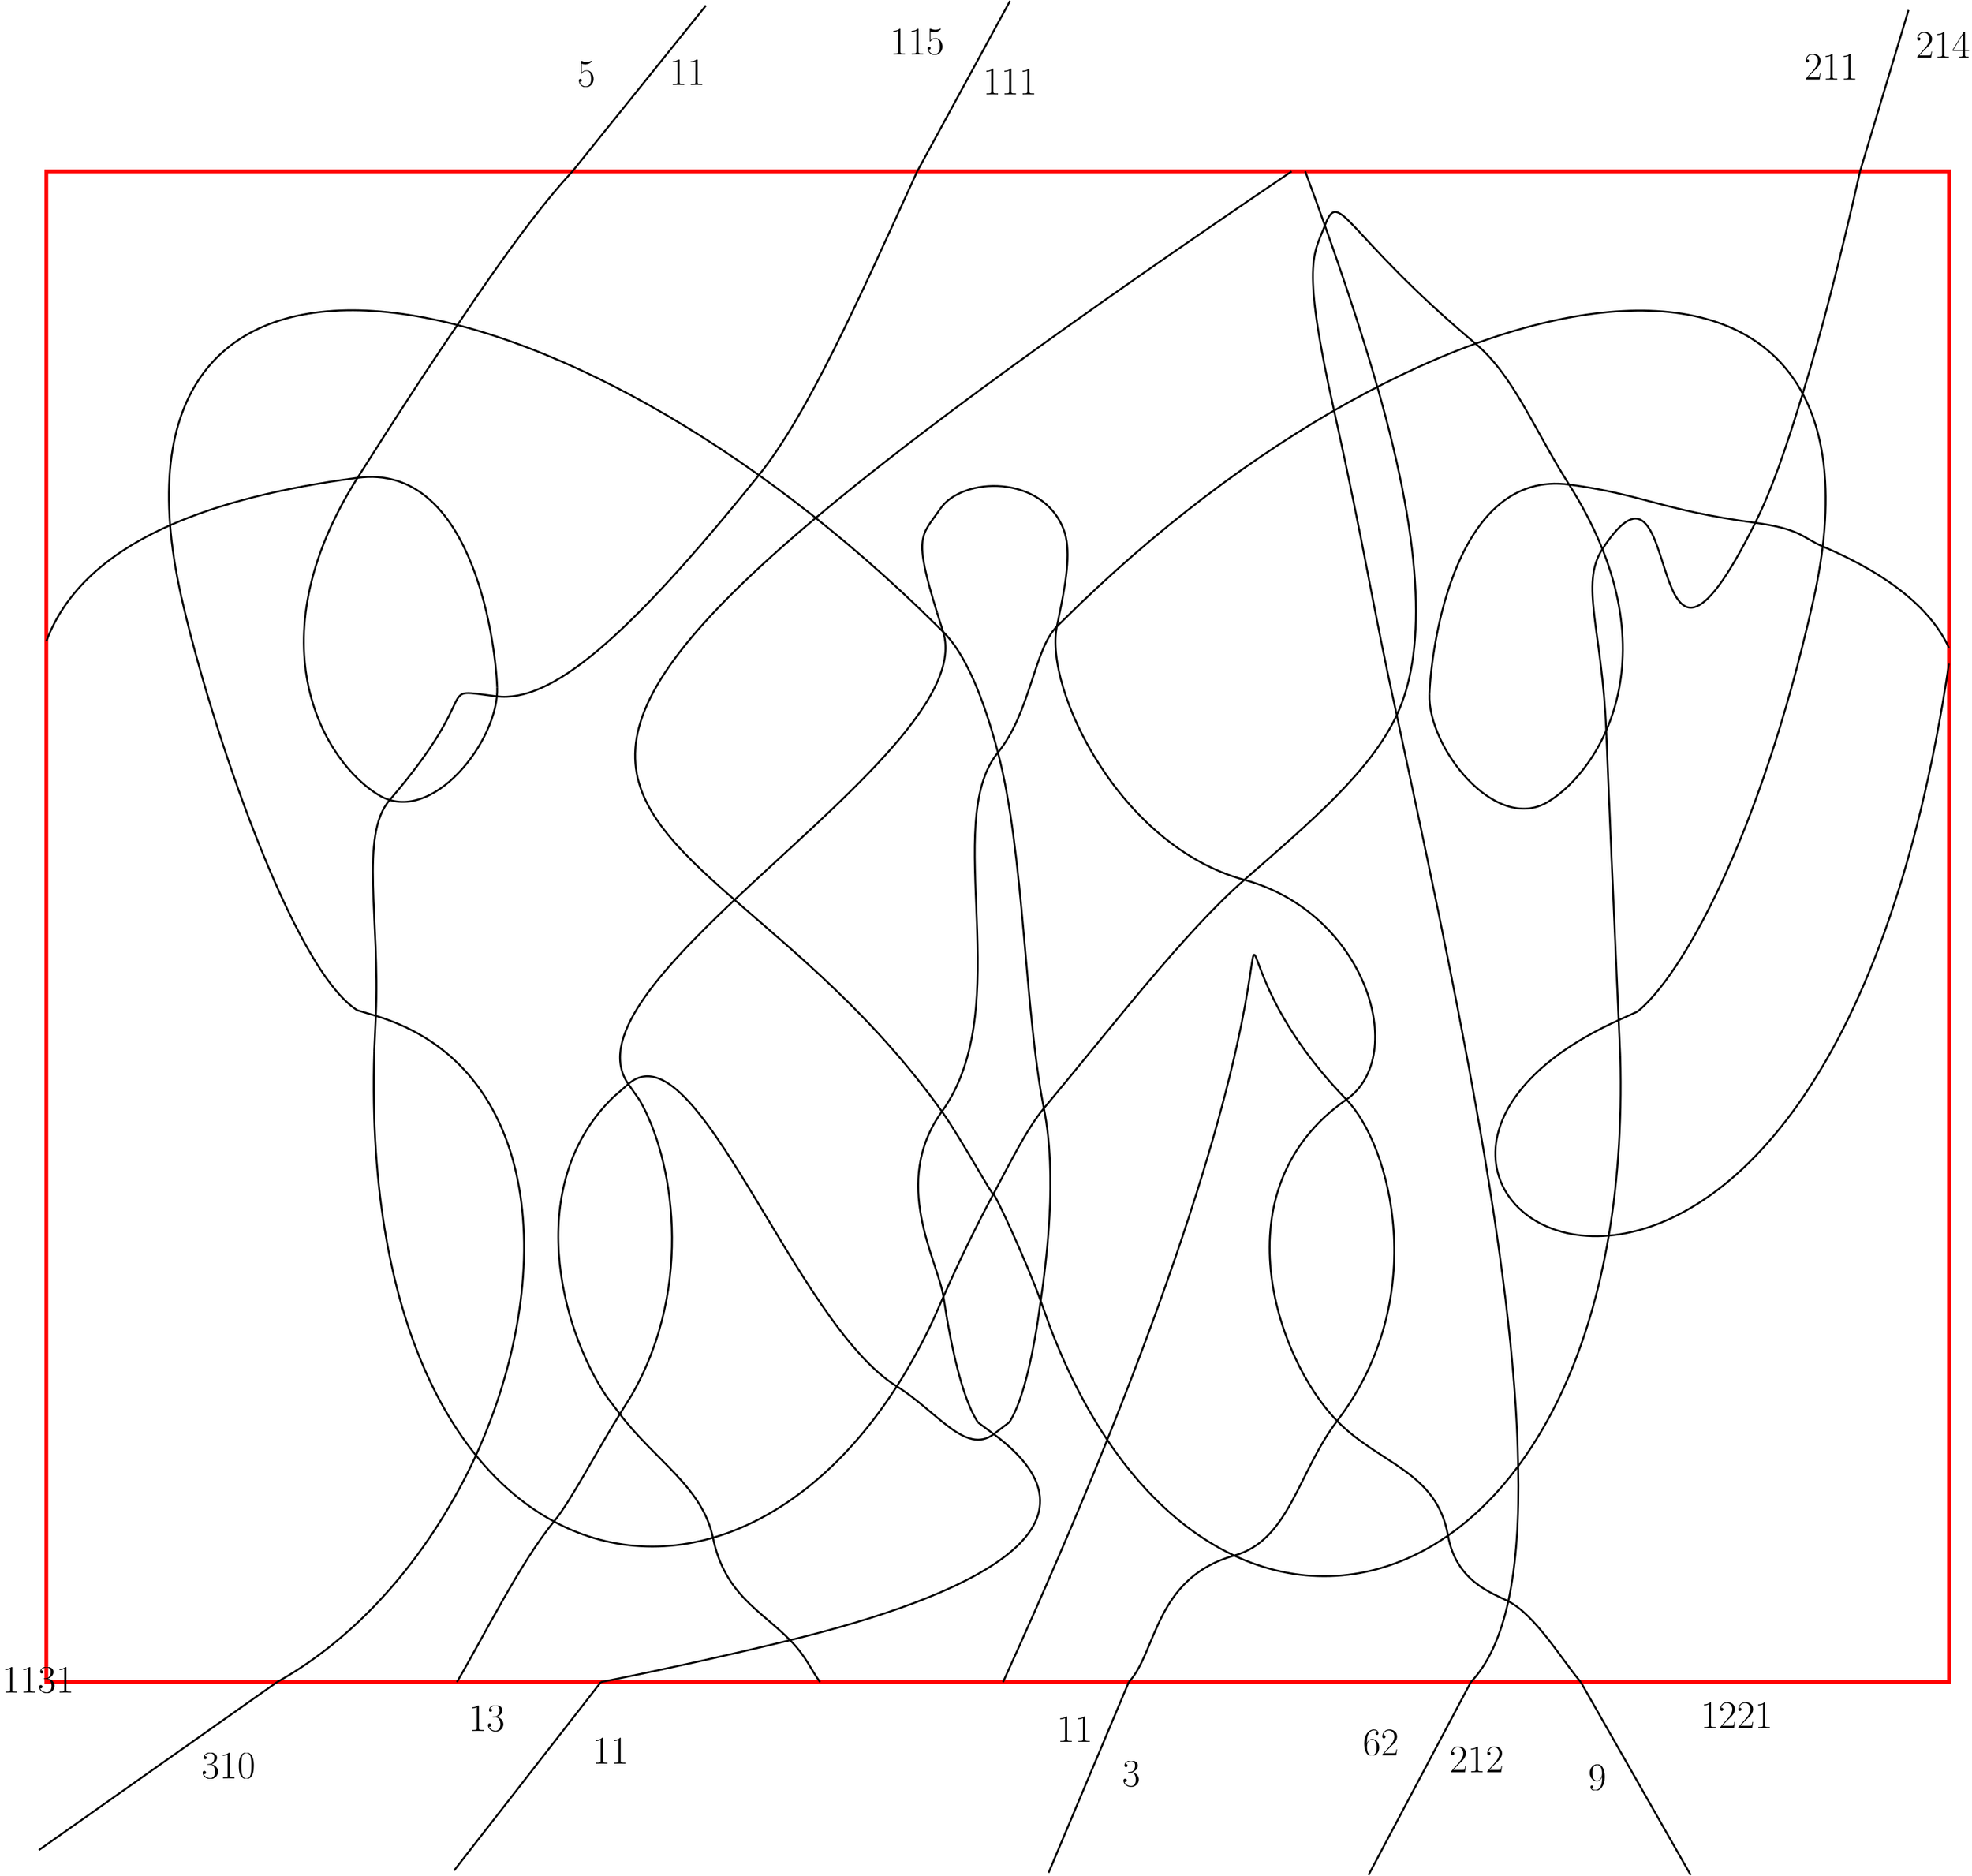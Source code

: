 <?xml version="1.0"?>
<!DOCTYPE ipe SYSTEM "ipe.dtd">
<ipe version="70005" creator="svgtoipe 20091018">
<ipestyle>
<layout paper="1168 987" frame="1168 987" origin="0 0" crop="no"/>
<opacity name="10%" value="0.10"/>
<opacity name="20%" value="0.20"/>
<opacity name="30%" value="0.30"/>
<opacity name="40%" value="0.40"/>
<opacity name="50%" value="0.50"/>
<opacity name="60%" value="0.60"/>
<opacity name="70%" value="0.70"/>
<opacity name="80%" value="0.80"/>
<opacity name="90%" value="0.90"/>
<pathstyle cap="0" join="0" fillrule="wind"/>
</ipestyle>
<page>
<group matrix="1 0 0 -1 0 987.025">
<group matrix="1 0 0 1 85 88.0006">
<path stroke="1 0 0" pen="2" cap="0" join="0">
0 0 m 1000 0 l 1000 794.025 l 0 794.025 l h
</path>
<path stroke="0 0 0" pen="1" cap="0" join="0">
534.649 188.125 m
523.446 159.237 481.412 160.44 469.887 177.285 c
</path>
<path stroke="0 0 0" pen="1" cap="0" join="0">
678.429 656.791 m
646.343 623.941 615.882 534.777 683.303 487.848 c
</path>
<path stroke="0 0 0" pen="1" cap="0" join="0">
678.429 656.791 m
727.979 591.813 706.453 511.674 683.303 487.848 c
</path>
<path stroke="0 0 0" pen="1" cap="0" join="0">
163.585 161.053 m
107.995 248.885 146.908 311.146 174.703 327.823 c
</path>
<path stroke="0 0 0" pen="1" cap="0" join="0">
174.703 327.823 m
202.498 344.5 238.076 298.916 236.964 271.121 c
</path>
<path stroke="0 0 0" pen="1" cap="0" join="0">
236.964 271.121 m
235.852 243.326 222.511 153.27 163.585 161.053 c
</path>
<path stroke="0 0 0" pen="1" cap="0" join="0">
800.338 164.62 m
855.928 252.452 817.015 314.713 789.22 331.39 c
</path>
<path stroke="0 0 0" pen="1" cap="0" join="0">
789.22 331.39 m
761.425 348.068 725.847 302.484 726.959 274.689 c
</path>
<path stroke="0 0 0" pen="1" cap="0" join="0">
726.959 274.689 m
728.071 246.893 741.412 156.837 800.338 164.62 c
</path>
<path stroke="0 0 0" pen="1" cap="0" join="0">
489.703 657.59 m
492.451 659.623 495.199 661.657 497.947 663.691 c
</path>
<path stroke="0 0 0" pen="1" cap="0" join="0">
497.947 663.691 m
500.693 661.599 503.44 659.508 506.186 657.417 c
</path>
<path stroke="0 0 0" pen="1" cap="0" join="0">
827.217 464.843 m
826.942 458.589 826.667 452.335 826.393 446.08 c
</path>
<path stroke="0 0 0" pen="1" cap="0" join="0">
836.3 441.589 m
858.696 423.709 900.082 352.474 928.594 225.955 c
</path>
<path stroke="0 0 0" pen="1" cap="0" join="0">
826.393 446.08 m
829.695 444.583 832.998 443.086 836.3 441.589 c
</path>
<path stroke="0 0 0" pen="1" cap="0" join="0">
70.9864 223.718 m
86.2484 291.444 129.721 419.931 163.49 440.93 c
</path>
<path stroke="0 0 0" pen="1" cap="0" join="0">
163.49 440.93 m
166.722 441.902 169.955 442.873 173.188 443.844 c
</path>
<path stroke="0 0 0" pen="1" cap="0" join="0">
172.349 462.57 m
172.629 456.328 172.908 450.086 173.188 443.844 c
</path>
<path stroke="0 0 0" pen="1" cap="0" join="0">
469.887 177.285 m
459.806 192.019 455.494 190.887 468.189 231.976 c
</path>
<path stroke="0 0 0" pen="1" cap="0" join="0">
468.189 231.976 m
469.242 235.316 470.296 238.656 471.349 241.997 c
</path>
<path stroke="0 0 0" pen="1" cap="0" join="0">
459.233 230.128 m
260.479 39.4507 21.6782 4.91314 70.9864 223.718 c
</path>
<path stroke="0 0 0" pen="1" cap="0" join="0">
471.349 241.997 m
467.311 238.04 463.272 234.084 459.233 230.128 c
</path>
<path stroke="0 0 0" pen="1" cap="0" join="0">
533.193 229.101 m
536.263 213.671 538.614 198.347 534.649 188.125 c
</path>
<path stroke="0 0 0" pen="1" cap="0" join="0">
531.126 239.223 m
531.815 235.849 532.504 232.475 533.193 229.101 c
</path>
<path stroke="0 0 0" pen="1" cap="0" join="0">
928.594 225.955 m
977.902 7.14954 741.237 37.416 543.2 227.393 c
</path>
<path stroke="0 0 0" pen="1" cap="0" join="0">
543.2 227.393 m
539.175 231.337 535.151 235.28 531.126 239.223 c
</path>
<path stroke="0 0 0" pen="1" cap="0" join="0">
307.752 643.023 m
305.651 646.394 303.55 649.765 301.449 653.137 c
</path>
<path stroke="0 0 0" pen="1" cap="0" join="0">
301.449 653.137 m
299.131 650.086 296.813 647.035 294.496 643.984 c
</path>
<path stroke="0 0 0" pen="1" cap="0" join="0">
311.822 488.169 m
329.153 517.907 341 584.813 307.752 643.023 c
</path>
<path stroke="0 0 0" pen="1" cap="0" join="0">
305.896 479.695 m
307.871 482.52 309.847 485.344 311.822 488.169 c
</path>
<path stroke="0 0 0" pen="1" cap="0" join="0">
294.496 643.984 m
269.606 606.99 251.216 532.016 297.965 486.609 c
</path>
<path stroke="0 0 0" pen="1" cap="0" join="0">
297.965 486.609 m
300.608 484.305 303.252 482 305.896 479.695 c
</path>
<path stroke="0 0 0" pen="1" cap="0" join="0">
506.186 657.417 m
511.753 648.72 516.937 630.968 521.12 604.081 c
</path>
<path stroke="0 0 0" pen="1" cap="0" join="0">
521.12 604.081 m
521.622 600.619 522.123 597.156 522.625 593.693 c
</path>
<path stroke="0 0 0" pen="1" cap="0" join="0">
527.636 607.645 m
612.368 829.567 835.536 760.469 827.217 464.843 c
</path>
<path stroke="0 0 0" pen="1" cap="0" join="0">
522.625 593.693 m
524.295 598.344 525.966 602.994 527.636 607.645 c
</path>
<path stroke="0 0 0" pen="1" cap="0" join="0">
473.251 602.28 m
478.057 630.274 483.769 648.74 489.703 657.59 c
</path>
<path stroke="0 0 0" pen="1" cap="0" join="0">
471.512 591.463 m
472.092 595.069 472.671 598.674 473.251 602.28 c
</path>
<path stroke="0 0 0" pen="1" cap="0" join="0">
466.123 603.655 m
375.578 797.983 163.572 757.036 172.349 462.57 c
</path>
<path stroke="0 0 0" pen="1" cap="0" join="0">
471.512 591.463 m
469.716 595.527 467.919 599.591 466.123 603.655 c
</path>
<path stroke="0 0 0" pen="1" cap="0" join="0">
826.393 446.08 m
823.534 381 821.339 331.373 819.857 293.877 c
</path>
<path stroke="0 0 0" pen="1" cap="0" join="0">
923.034 117.118 m
932.295 86.9097 942.416 48.2683 953.262 0 c
</path>
<path stroke="0 0 0" pen="1" cap="0" join="0">
654.495 0 m
539.454 77.9656 458.95 136.306 404.533 182.015 c
</path>
<path stroke="0 0 0" pen="1" cap="0" join="0">
404.533 182.015 m
272.387 293.013 297.804 327.125 361.731 382.897 c
</path>
<path stroke="0 0 0" pen="1" cap="0" join="0">
471.349 241.997 m
482.694 277.966 415.029 332.541 361.731 382.897 c
</path>
<path stroke="0 0 0" pen="1" cap="0" join="0">
361.731 382.897 m
321.579 420.832 289.589 456.379 305.896 479.695 c
</path>
<path stroke="0 0 0" pen="1" cap="0" join="0">
500.157 305.451 m
492.522 276.4 482.954 253.364 471.349 241.997 c
</path>
<path stroke="0 0 0" pen="1" cap="0" join="0">
361.731 382.897 m
393.408 410.581 434.607 443.617 470.719 494.124 c
</path>
<path stroke="0 0 0" pen="1" cap="0" join="0">
683.303 487.848 m
585.77 387.472 690.539 335.349 557.604 666.704 c
</path>
<path stroke="0 0 0" pen="1" cap="0" join="0">
557.604 666.704 m
542.804 703.596 524.672 746.096 502.832 794.025 c
</path>
<path stroke="0 0 0" pen="1" cap="0" join="0">
1000 258.744 m
966.738 481.918 880.449 554.235 821.194 559.372 c
</path>
<path stroke="0 0 0" pen="1" cap="0" join="0">
821.194 559.372 m
757.456 564.898 725.344 491.893 826.393 446.08 c
</path>
<path stroke="0 0 0" pen="1" cap="0" join="0">
163.585 161.053 m
123.137 166.395 90.5992 174.736 65.264 185.906 c
</path>
<path stroke="0 0 0" pen="1" cap="0" join="0">
65.264 185.906 m
30.705 201.143 9.54825 221.643 0 246.978 c
</path>
<path stroke="0 0 0" pen="1" cap="0" join="0">
497.744 537.569 m
488.942 553.967 480.168 571.881 471.512 591.463 c
</path>
<path stroke="0 0 0" pen="1" cap="0" join="0">
748.707 794.025 m
757.958 784.365 764.35 769.898 768.395 751.552 c
</path>
<path stroke="0 0 0" pen="1" cap="0" join="0">
768.395 751.552 m
772.637 731.948 774.184 707.902 773.569 680.587 c
</path>
<path stroke="0 0 0" pen="1" cap="0" join="0">
773.569 680.587 m
771.936 574.484 738.327 419.299 709.772 285.775 c
</path>
<path stroke="0 0 0" pen="1" cap="0" join="0">
661.665 0 m
665.292 9.79574 668.732 19.268 671.991 28.4334 c
</path>
<path stroke="0 0 0" pen="1" cap="0" join="0">
671.991 28.4334 m
683.282 60.1827 692.402 88.2436 699.575 113.285 c
</path>
<path stroke="0 0 0" pen="1" cap="0" join="0">
933.638 197.117 m
969.834 212.5 991.098 230.929 1000 250.475 c
</path>
<path stroke="0 0 0" pen="1" cap="0" join="0">
173.188 443.844 m
261.09 470.254 268.484 580.828 225.816 674.867 c
</path>
<path stroke="0 0 0" pen="1" cap="0" join="0">
225.816 674.867 m
203.228 723.914 166.975 768.54 121.286 794.025 c
</path>
<path stroke="0 0 0" pen="1" cap="0" join="0">
276.504 0 m
261.274 16.3638 241.508 42.7312 216.066 80.7436 c
</path>
<path stroke="0 0 0" pen="1" cap="0" join="0">
216.066 80.7436 m
200.647 103.202 183.29 129.919 163.585 161.053 c
</path>
<path stroke="0 0 0" pen="1" cap="0" join="0">
470.719 494.124 m
443.777 531.627 468.33 571.673 471.512 591.463 c
</path>
<path stroke="0 0 0" pen="1" cap="0" join="0">
629.654 372.376 m
598.256 399.875 562.056 447.202 524.301 492.438 c
</path>
<path stroke="0 0 0" pen="1" cap="0" join="0">
524.301 492.438 m
515.327 503.19 506.595 521.063 497.744 537.569 c
</path>
<path stroke="0 0 0" pen="1" cap="0" join="0">
709.772 285.775 m
696.492 225.875 693.296 199.681 676.765 125.509 c
</path>
<path stroke="0 0 0" pen="1" cap="0" join="0">
676.765 125.509 m
659.44 47.7752 666.193 43.6721 671.991 28.4334 c
</path>
<path stroke="0 0 0" pen="1" cap="0" join="0">
671.991 28.4334 m
679.695 8.12741 681.676 32.1059 750.993 90.385 c
</path>
<path stroke="0 0 0" pen="1" cap="0" join="0">
750.993 90.385 m
771.25 107.416 781.477 134.819 800.338 164.62 c
</path>
<path stroke="0 0 0" pen="1" cap="0" join="0">
699.575 113.285 m
724.786 201.294 724.456 254.525 709.772 285.775 c
</path>
<path stroke="0 0 0" pen="1" cap="0" join="0">
709.772 285.775 m
695.933 315.224 665.752 340.832 629.654 372.376 c
</path>
<path stroke="0 0 0" pen="1" cap="0" join="0">
898.176 184.7 m
907.027 166.901 914.084 146.312 923.034 117.118 c
</path>
<path stroke="0 0 0" pen="1" cap="0" join="0">
736.703 717.019 m
730.753 683.257 700.57 679.459 678.429 656.791 c
</path>
<path stroke="0 0 0" pen="1" cap="0" join="0">
350.371 718.153 m
344.876 691.565 319.975 677.522 301.449 653.137 c
</path>
<path stroke="0 0 0" pen="1" cap="0" join="0">
497.947 663.691 m
564.922 713.254 482.169 749.676 390.923 772.002 c
</path>
<path stroke="0 0 0" pen="1" cap="0" join="0">
390.923 772.002 m
359.158 779.774 322.858 787.759 291.48 794.025 c
</path>
<path stroke="0 0 0" pen="1" cap="0" join="0">
683.303 487.848 m
716.508 464.736 693.366 389.627 629.654 372.376 c
</path>
<path stroke="0 0 0" pen="1" cap="0" join="0">
629.654 372.376 m
564.112 354.629 524.408 272.125 531.126 239.223 c
</path>
<path stroke="0 0 0" pen="1" cap="0" join="0">
406.681 794.025 m
401.941 787.698 399.488 780.68 390.923 772.002 c
</path>
<path stroke="0 0 0" pen="1" cap="0" join="0">
390.923 772.002 m
375.359 756.233 356.527 747.935 350.371 718.153 c
</path>
<path stroke="0 0 0" pen="1" cap="0" join="0">
568.927 794.025 m
583.664 778.316 582.552 739.212 624.34 727.544 c
</path>
<path stroke="0 0 0" pen="1" cap="0" join="0">
624.34 727.544 m
653.382 719.435 657.805 683.838 678.429 656.791 c
</path>
<path stroke="0 0 0" pen="1" cap="0" join="0">
470.719 494.124 m
480.154 507.318 496.998 538.072 497.744 537.569 c
</path>
<path stroke="0 0 0" pen="1" cap="0" join="0">
497.744 537.569 m
498.541 537.03 515.249 573.161 522.625 593.693 c
</path>
<path stroke="0 0 0" pen="1" cap="0" join="0">
301.449 653.137 m
288.78 673.464 275.786 698.778 266.813 709.634 c
</path>
<path stroke="0 0 0" pen="1" cap="0" join="0">
266.813 709.634 m
249.129 731.029 229.035 771.709 215.789 794.025 c
</path>
<path stroke="0 0 0" pen="1" cap="0" join="0">
305.896 479.695 m
341.808 448.39 392.903 605.196 446.999 638.597 c
</path>
<path stroke="0 0 0" pen="1" cap="0" join="0">
446.999 638.597 m
467.864 651.48 483.206 674.914 497.947 663.691 c
</path>
<path stroke="0 0 0" pen="1" cap="0" join="0">
236.579 275.913 m
264.962 279.351 304.219 246.928 374.393 159.803 c
</path>
<path stroke="0 0 0" pen="1" cap="0" join="0">
374.393 159.803 m
399.974 128.042 426.375 68.7246 457.734 0 c
</path>
<path stroke="0 0 0" pen="1" cap="0" join="0">
806.483 794.025 m
796.648 782.494 782.624 758.772 768.395 751.552 c
</path>
<path stroke="0 0 0" pen="1" cap="0" join="0">
768.395 751.552 m
759.807 747.195 740.947 741.106 736.703 717.019 c
</path>
<path stroke="0 0 0" pen="1" cap="0" join="0">
531.126 239.223 m
519.216 250.893 517.268 284.454 500.157 305.451 c
</path>
<path stroke="0 0 0" pen="1" cap="0" join="0">
500.157 305.451 m
470.092 342.346 510.331 438.987 470.719 494.124 c
</path>
<path stroke="0 0 0" pen="1" cap="0" join="0">
800.338 164.62 m
838.885 169.711 848.885 178.077 898.176 184.7 c
</path>
<path stroke="0 0 0" pen="1" cap="0" join="0">
898.176 184.7 m
922.115 187.917 923.1 192.638 933.638 197.117 c
</path>
<path stroke="0 0 0" pen="1" cap="0" join="0">
819.857 293.877 m
817.756 241.242 805.897 216.895 817.856 198.522 c
</path>
<path stroke="0 0 0" pen="1" cap="0" join="0">
817.856 198.522 m
861.921 130.821 837.196 307.326 898.176 184.7 c
</path>
<path stroke="0 0 0" pen="1" cap="0" join="0">
522.625 593.693 m
525.587 573.238 531.495 528.277 524.301 492.438 c
</path>
<path stroke="0 0 0" pen="1" cap="0" join="0">
524.301 492.438 m
514.136 441.794 514.045 358.268 500.157 305.451 c
</path>
<path stroke="0 0 0" pen="1" cap="0" join="0">
173.188 443.844 m
175.454 393.248 164.63 348.818 180.356 330.549 c
</path>
<path stroke="0 0 0" pen="1" cap="0" join="0">
180.356 330.549 m
231.925 270.641 202.427 271.724 236.579 275.913 c
</path>
</group>
<path stroke="0 0 0" pen="1" cap="0" join="0">
361.504 88.0006 m
431.696 0.801766 l
</path>
<path stroke="0 0 0" pen="1" cap="0" join="0">
542.734 88.0006 m
591.495 -1.5833 l
</path>
<path stroke="0 0 0" pen="1" cap="0" join="0">
1038.26 88.0006 m
1063.74 3.18683 l
</path>
<path stroke="0 0 0" pen="1" cap="0" join="0">
833.707 882.026 m
779.915 983.447 l
</path>
<path stroke="0 0 0" pen="1" cap="0" join="0">
376.48 882.026 m
299.325 981.062 l
</path>
<path stroke="0 0 0" pen="1" cap="0" join="0">
891.483 882.026 m
949.255 983.447 l
</path>
<path stroke="0 0 0" pen="1" cap="0" join="0">
653.927 882.026 m
611.769 982.255 l
</path>
<path stroke="0 0 0" pen="1" cap="0" join="0">
206.286 882.026 m
81.0921 970.33 l
</path>
<text pos="364.012 43.4959" transformations="affine" valign="baseline" matrix="1 0 0 -1 0 86.9918" size="20" stroke="0 0 0">5</text>
<text pos="412.384 42.5902" transformations="affine" valign="baseline" matrix="1 0 0 -1 0 85.1805" size="20" stroke="0 0 0">11</text>
<text pos="528.431 26.5462" transformations="affine" valign="baseline" matrix="1 0 0 -1 0 53.0924" size="20" stroke="0 0 0">115</text>
<text pos="577.283 47.4724" transformations="affine" valign="baseline" matrix="1 0 0 -1 0 94.9448" size="20" stroke="0 0 0">111</text>
<text pos="1008.91 39.7679" transformations="affine" valign="baseline" matrix="1 0 0 -1 0 79.5357" size="20" stroke="0 0 0">211</text>
<text pos="1067.53 28.2679" transformations="affine" valign="baseline" matrix="1 0 0 -1 0 56.5357" size="20" stroke="0 0 0">214</text>
<text pos="954.482 906.175" transformations="affine" valign="baseline" matrix="1 0 0 -1 0 1812.35" size="20" stroke="0 0 0">1221</text>
<text pos="895.419 938.856" transformations="affine" valign="baseline" matrix="1 0 0 -1 0 1877.71" size="20" stroke="0 0 0">9</text>
<text pos="822.533 929.436" transformations="affine" valign="baseline" matrix="1 0 0 -1 0 1858.87" size="20" stroke="0 0 0">212</text>
<text pos="776.86 920.566" transformations="affine" valign="baseline" matrix="1 0 0 -1 0 1841.13" size="20" stroke="0 0 0">62</text>
<text pos="650.388 936.823" transformations="affine" valign="baseline" matrix="1 0 0 -1 0 1873.65" size="20" stroke="0 0 0">3</text>
<text pos="616.034 913.523" transformations="affine" valign="baseline" matrix="1 0 0 -1 0 1827.05" size="20" stroke="0 0 0">11</text>
<text pos="371.969 924.874" transformations="affine" valign="baseline" matrix="1 0 0 -1 0 1849.75" size="20" stroke="0 0 0">11</text>
<text pos="306.939 907.712" transformations="affine" valign="baseline" matrix="1 0 0 -1 0 1815.42" size="20" stroke="0 0 0">13</text>
<text pos="166.493 932.628" transformations="affine" valign="baseline" matrix="1 0 0 -1 0 1865.26" size="20" stroke="0 0 0">310</text>
<text pos="61.6624 887.529" transformations="affine" valign="baseline" matrix="1 0 0 -1 0 1775.06" size="20" stroke="0 0 0">1131</text>
</group>
</page>
</ipe>
